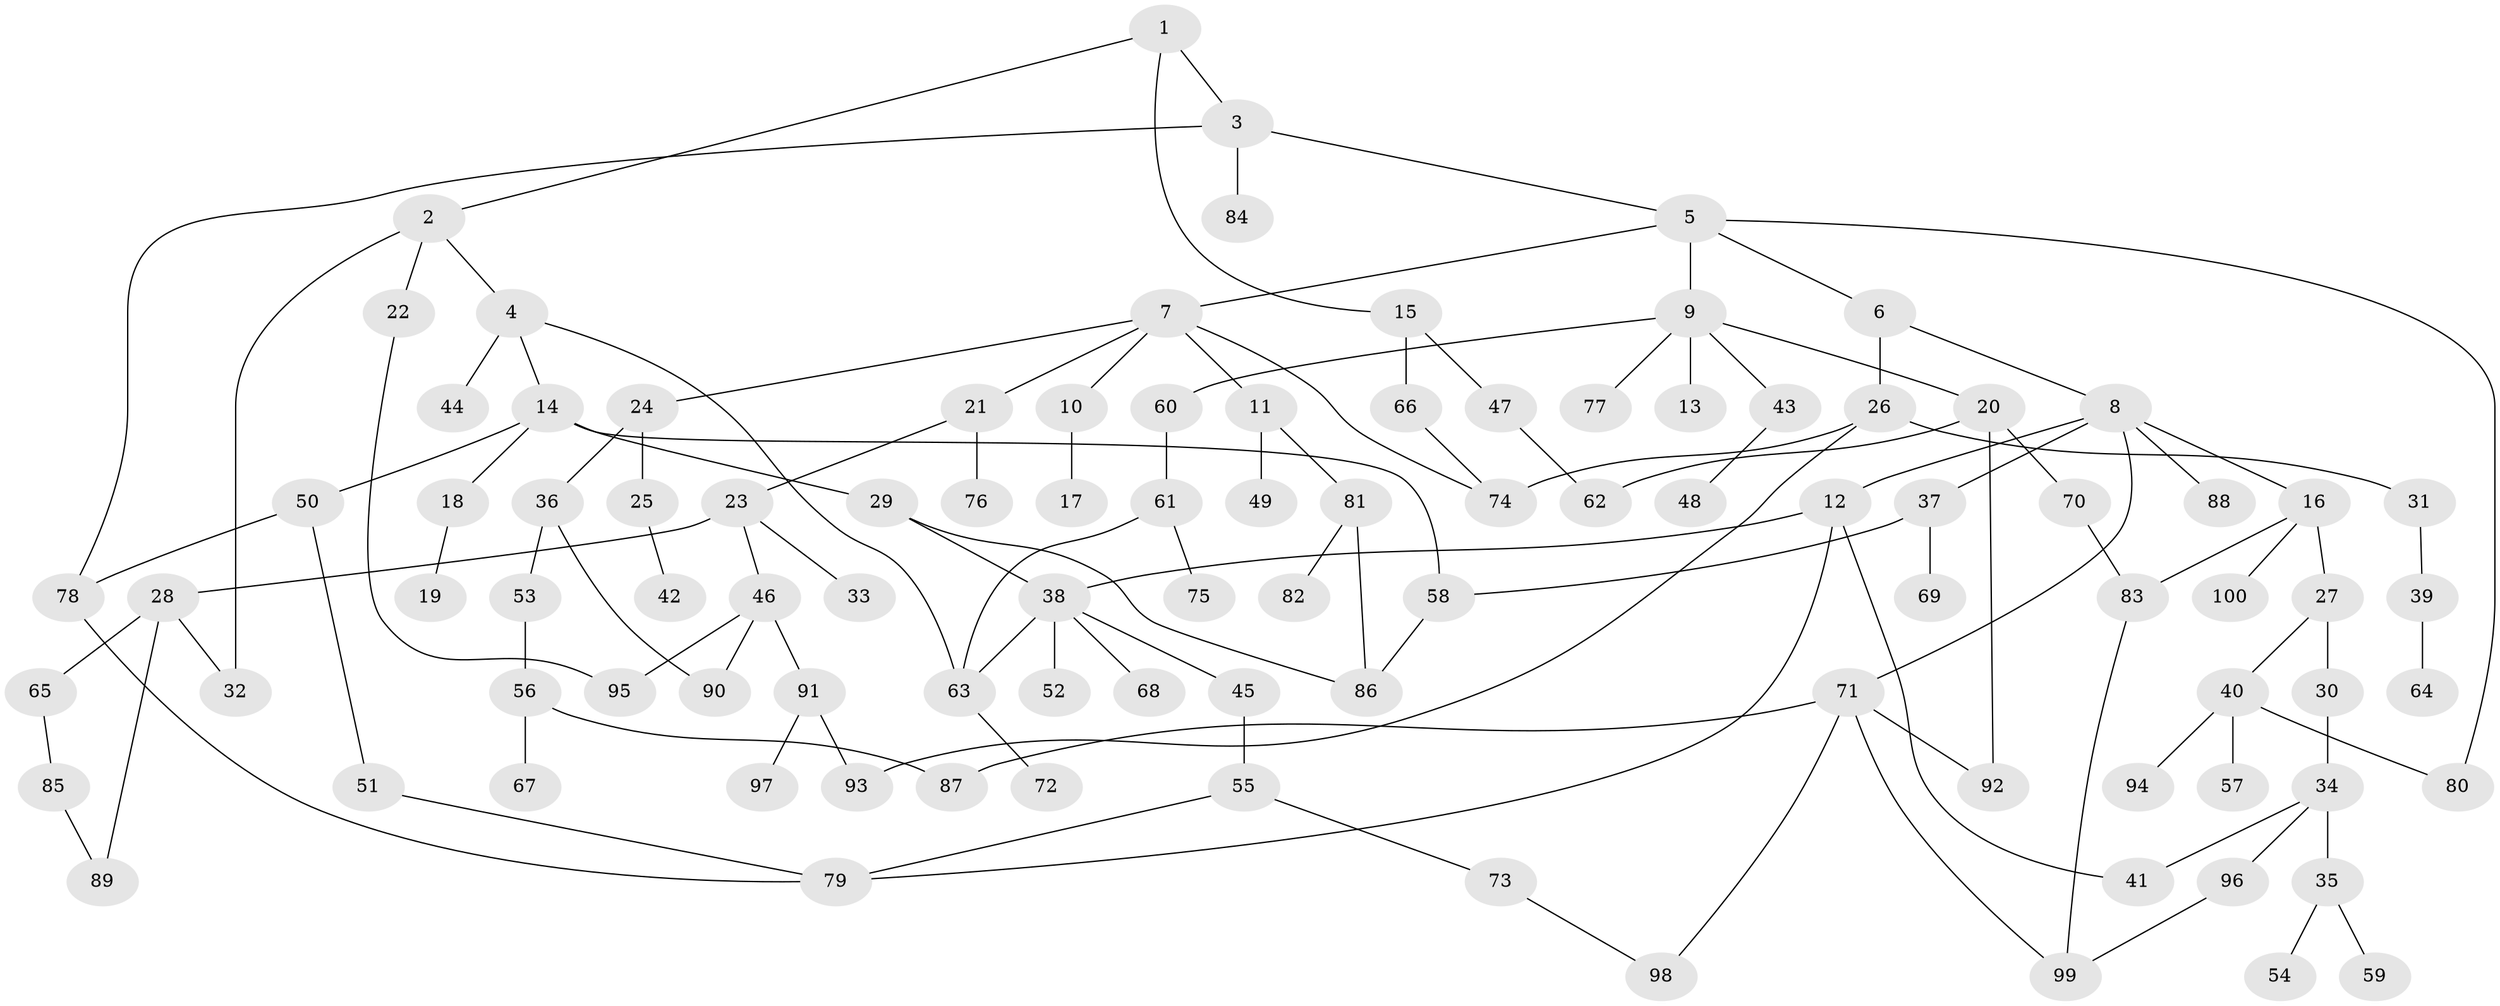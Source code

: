 // Generated by graph-tools (version 1.1) at 2025/11/02/21/25 10:11:06]
// undirected, 100 vertices, 125 edges
graph export_dot {
graph [start="1"]
  node [color=gray90,style=filled];
  1;
  2;
  3;
  4;
  5;
  6;
  7;
  8;
  9;
  10;
  11;
  12;
  13;
  14;
  15;
  16;
  17;
  18;
  19;
  20;
  21;
  22;
  23;
  24;
  25;
  26;
  27;
  28;
  29;
  30;
  31;
  32;
  33;
  34;
  35;
  36;
  37;
  38;
  39;
  40;
  41;
  42;
  43;
  44;
  45;
  46;
  47;
  48;
  49;
  50;
  51;
  52;
  53;
  54;
  55;
  56;
  57;
  58;
  59;
  60;
  61;
  62;
  63;
  64;
  65;
  66;
  67;
  68;
  69;
  70;
  71;
  72;
  73;
  74;
  75;
  76;
  77;
  78;
  79;
  80;
  81;
  82;
  83;
  84;
  85;
  86;
  87;
  88;
  89;
  90;
  91;
  92;
  93;
  94;
  95;
  96;
  97;
  98;
  99;
  100;
  1 -- 2;
  1 -- 3;
  1 -- 15;
  2 -- 4;
  2 -- 22;
  2 -- 32;
  3 -- 5;
  3 -- 84;
  3 -- 78;
  4 -- 14;
  4 -- 44;
  4 -- 63;
  5 -- 6;
  5 -- 7;
  5 -- 9;
  5 -- 80;
  6 -- 8;
  6 -- 26;
  7 -- 10;
  7 -- 11;
  7 -- 21;
  7 -- 24;
  7 -- 74;
  8 -- 12;
  8 -- 16;
  8 -- 37;
  8 -- 71;
  8 -- 88;
  9 -- 13;
  9 -- 20;
  9 -- 43;
  9 -- 60;
  9 -- 77;
  10 -- 17;
  11 -- 49;
  11 -- 81;
  12 -- 38;
  12 -- 41;
  12 -- 79;
  14 -- 18;
  14 -- 29;
  14 -- 50;
  14 -- 58;
  15 -- 47;
  15 -- 66;
  16 -- 27;
  16 -- 83;
  16 -- 100;
  18 -- 19;
  20 -- 62;
  20 -- 70;
  20 -- 92;
  21 -- 23;
  21 -- 76;
  22 -- 95;
  23 -- 28;
  23 -- 33;
  23 -- 46;
  24 -- 25;
  24 -- 36;
  25 -- 42;
  26 -- 31;
  26 -- 93;
  26 -- 74;
  27 -- 30;
  27 -- 40;
  28 -- 32;
  28 -- 65;
  28 -- 89;
  29 -- 38;
  29 -- 86;
  30 -- 34;
  31 -- 39;
  34 -- 35;
  34 -- 41;
  34 -- 96;
  35 -- 54;
  35 -- 59;
  36 -- 53;
  36 -- 90;
  37 -- 69;
  37 -- 58;
  38 -- 45;
  38 -- 52;
  38 -- 68;
  38 -- 63;
  39 -- 64;
  40 -- 57;
  40 -- 94;
  40 -- 80;
  43 -- 48;
  45 -- 55;
  46 -- 90;
  46 -- 91;
  46 -- 95;
  47 -- 62;
  50 -- 51;
  50 -- 78;
  51 -- 79;
  53 -- 56;
  55 -- 73;
  55 -- 79;
  56 -- 67;
  56 -- 87;
  58 -- 86;
  60 -- 61;
  61 -- 63;
  61 -- 75;
  63 -- 72;
  65 -- 85;
  66 -- 74;
  70 -- 83;
  71 -- 87;
  71 -- 92;
  71 -- 98;
  71 -- 99;
  73 -- 98;
  78 -- 79;
  81 -- 82;
  81 -- 86;
  83 -- 99;
  85 -- 89;
  91 -- 97;
  91 -- 93;
  96 -- 99;
}
